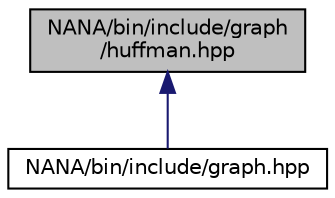 digraph "NANA/bin/include/graph/huffman.hpp"
{
 // LATEX_PDF_SIZE
  edge [fontname="Helvetica",fontsize="10",labelfontname="Helvetica",labelfontsize="10"];
  node [fontname="Helvetica",fontsize="10",shape=record];
  Node1 [label="NANA/bin/include/graph\l/huffman.hpp",height=0.2,width=0.4,color="black", fillcolor="grey75", style="filled", fontcolor="black",tooltip="实现霍夫曼编码和解码"];
  Node1 -> Node2 [dir="back",color="midnightblue",fontsize="10",style="solid",fontname="Helvetica"];
  Node2 [label="NANA/bin/include/graph.hpp",height=0.2,width=0.4,color="black", fillcolor="white", style="filled",URL="$bin_2include_2graph_8hpp.html",tooltip="实现图论相关算法"];
}

